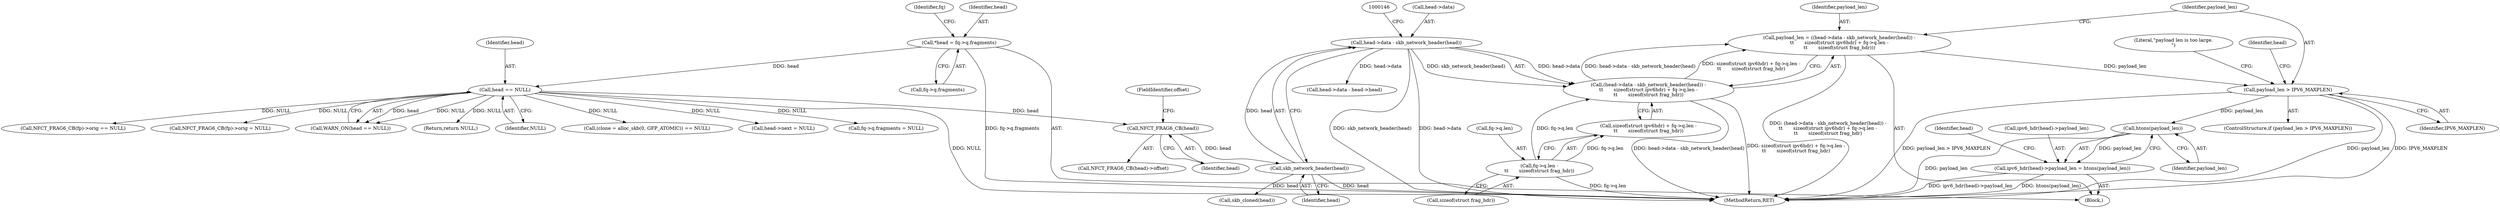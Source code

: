digraph "0_linux_9e2dcf72023d1447f09c47d77c99b0c49659e5ce_0@integer" {
"1000135" [label="(Call,payload_len = ((head->data - skb_network_header(head)) -\n\t\t       sizeof(struct ipv6hdr) + fq->q.len -\n\t\t       sizeof(struct frag_hdr)))"];
"1000137" [label="(Call,(head->data - skb_network_header(head)) -\n\t\t       sizeof(struct ipv6hdr) + fq->q.len -\n\t\t       sizeof(struct frag_hdr))"];
"1000138" [label="(Call,head->data - skb_network_header(head))"];
"1000142" [label="(Call,skb_network_header(head))"];
"1000131" [label="(Call,NFCT_FRAG6_CB(head))"];
"1000125" [label="(Call,head == NULL)"];
"1000114" [label="(Call,*head = fq->q.fragments)"];
"1000147" [label="(Call,fq->q.len -\n\t\t       sizeof(struct frag_hdr))"];
"1000156" [label="(Call,payload_len > IPV6_MAXPLEN)"];
"1000462" [label="(Call,htons(payload_len))"];
"1000457" [label="(Call,ipv6_hdr(head)->payload_len = htons(payload_len))"];
"1000139" [label="(Call,head->data)"];
"1000166" [label="(Identifier,head)"];
"1000482" [label="(Call,fq->q.fragments = NULL)"];
"1000126" [label="(Identifier,head)"];
"1000467" [label="(Identifier,head)"];
"1000462" [label="(Call,htons(payload_len))"];
"1000130" [label="(Call,NFCT_FRAG6_CB(head)->offset)"];
"1000143" [label="(Identifier,head)"];
"1000137" [label="(Call,(head->data - skb_network_header(head)) -\n\t\t       sizeof(struct ipv6hdr) + fq->q.len -\n\t\t       sizeof(struct frag_hdr))"];
"1000157" [label="(Identifier,payload_len)"];
"1000498" [label="(Call,NFCT_FRAG6_CB(fp)->orig == NULL)"];
"1000155" [label="(ControlStructure,if (payload_len > IPV6_MAXPLEN))"];
"1000458" [label="(Call,ipv6_hdr(head)->payload_len)"];
"1000165" [label="(Call,skb_cloned(head))"];
"1000110" [label="(Block,)"];
"1000161" [label="(Literal,\"payload len is too large.\n\")"];
"1000156" [label="(Call,payload_len > IPV6_MAXPLEN)"];
"1000142" [label="(Call,skb_network_header(head))"];
"1000538" [label="(Call,NFCT_FRAG6_CB(fp)->orig = NULL)"];
"1000457" [label="(Call,ipv6_hdr(head)->payload_len = htons(payload_len))"];
"1000136" [label="(Identifier,payload_len)"];
"1000138" [label="(Call,head->data - skb_network_header(head))"];
"1000135" [label="(Call,payload_len = ((head->data - skb_network_header(head)) -\n\t\t       sizeof(struct ipv6hdr) + fq->q.len -\n\t\t       sizeof(struct frag_hdr)))"];
"1000147" [label="(Call,fq->q.len -\n\t\t       sizeof(struct frag_hdr))"];
"1000148" [label="(Call,fq->q.len)"];
"1000124" [label="(Call,WARN_ON(head == NULL))"];
"1000153" [label="(Call,sizeof(struct frag_hdr))"];
"1000133" [label="(FieldIdentifier,offset)"];
"1000556" [label="(MethodReturn,RET)"];
"1000131" [label="(Call,NFCT_FRAG6_CB(head))"];
"1000554" [label="(Return,return NULL;)"];
"1000125" [label="(Call,head == NULL)"];
"1000127" [label="(Identifier,NULL)"];
"1000187" [label="(Call,(clone = alloc_skb(0, GFP_ATOMIC)) == NULL)"];
"1000116" [label="(Call,fq->q.fragments)"];
"1000115" [label="(Identifier,head)"];
"1000438" [label="(Call,head->next = NULL)"];
"1000463" [label="(Identifier,payload_len)"];
"1000132" [label="(Identifier,head)"];
"1000114" [label="(Call,*head = fq->q.fragments)"];
"1000158" [label="(Identifier,IPV6_MAXPLEN)"];
"1000123" [label="(Identifier,fq)"];
"1000318" [label="(Call,head->data - head->head)"];
"1000144" [label="(Call,sizeof(struct ipv6hdr) + fq->q.len -\n\t\t       sizeof(struct frag_hdr))"];
"1000135" -> "1000110"  [label="AST: "];
"1000135" -> "1000137"  [label="CFG: "];
"1000136" -> "1000135"  [label="AST: "];
"1000137" -> "1000135"  [label="AST: "];
"1000157" -> "1000135"  [label="CFG: "];
"1000135" -> "1000556"  [label="DDG: (head->data - skb_network_header(head)) -\n\t\t       sizeof(struct ipv6hdr) + fq->q.len -\n\t\t       sizeof(struct frag_hdr)"];
"1000137" -> "1000135"  [label="DDG: head->data - skb_network_header(head)"];
"1000137" -> "1000135"  [label="DDG: sizeof(struct ipv6hdr) + fq->q.len -\n\t\t       sizeof(struct frag_hdr)"];
"1000135" -> "1000156"  [label="DDG: payload_len"];
"1000137" -> "1000144"  [label="CFG: "];
"1000138" -> "1000137"  [label="AST: "];
"1000144" -> "1000137"  [label="AST: "];
"1000137" -> "1000556"  [label="DDG: sizeof(struct ipv6hdr) + fq->q.len -\n\t\t       sizeof(struct frag_hdr)"];
"1000137" -> "1000556"  [label="DDG: head->data - skb_network_header(head)"];
"1000138" -> "1000137"  [label="DDG: head->data"];
"1000138" -> "1000137"  [label="DDG: skb_network_header(head)"];
"1000147" -> "1000137"  [label="DDG: fq->q.len"];
"1000138" -> "1000142"  [label="CFG: "];
"1000139" -> "1000138"  [label="AST: "];
"1000142" -> "1000138"  [label="AST: "];
"1000146" -> "1000138"  [label="CFG: "];
"1000138" -> "1000556"  [label="DDG: skb_network_header(head)"];
"1000138" -> "1000556"  [label="DDG: head->data"];
"1000142" -> "1000138"  [label="DDG: head"];
"1000138" -> "1000318"  [label="DDG: head->data"];
"1000142" -> "1000143"  [label="CFG: "];
"1000143" -> "1000142"  [label="AST: "];
"1000142" -> "1000556"  [label="DDG: head"];
"1000131" -> "1000142"  [label="DDG: head"];
"1000142" -> "1000165"  [label="DDG: head"];
"1000131" -> "1000130"  [label="AST: "];
"1000131" -> "1000132"  [label="CFG: "];
"1000132" -> "1000131"  [label="AST: "];
"1000133" -> "1000131"  [label="CFG: "];
"1000125" -> "1000131"  [label="DDG: head"];
"1000125" -> "1000124"  [label="AST: "];
"1000125" -> "1000127"  [label="CFG: "];
"1000126" -> "1000125"  [label="AST: "];
"1000127" -> "1000125"  [label="AST: "];
"1000124" -> "1000125"  [label="CFG: "];
"1000125" -> "1000556"  [label="DDG: NULL"];
"1000125" -> "1000124"  [label="DDG: head"];
"1000125" -> "1000124"  [label="DDG: NULL"];
"1000114" -> "1000125"  [label="DDG: head"];
"1000125" -> "1000187"  [label="DDG: NULL"];
"1000125" -> "1000438"  [label="DDG: NULL"];
"1000125" -> "1000482"  [label="DDG: NULL"];
"1000125" -> "1000498"  [label="DDG: NULL"];
"1000125" -> "1000538"  [label="DDG: NULL"];
"1000125" -> "1000554"  [label="DDG: NULL"];
"1000114" -> "1000110"  [label="AST: "];
"1000114" -> "1000116"  [label="CFG: "];
"1000115" -> "1000114"  [label="AST: "];
"1000116" -> "1000114"  [label="AST: "];
"1000123" -> "1000114"  [label="CFG: "];
"1000114" -> "1000556"  [label="DDG: fq->q.fragments"];
"1000147" -> "1000144"  [label="AST: "];
"1000147" -> "1000153"  [label="CFG: "];
"1000148" -> "1000147"  [label="AST: "];
"1000153" -> "1000147"  [label="AST: "];
"1000144" -> "1000147"  [label="CFG: "];
"1000147" -> "1000556"  [label="DDG: fq->q.len"];
"1000147" -> "1000144"  [label="DDG: fq->q.len"];
"1000156" -> "1000155"  [label="AST: "];
"1000156" -> "1000158"  [label="CFG: "];
"1000157" -> "1000156"  [label="AST: "];
"1000158" -> "1000156"  [label="AST: "];
"1000161" -> "1000156"  [label="CFG: "];
"1000166" -> "1000156"  [label="CFG: "];
"1000156" -> "1000556"  [label="DDG: payload_len"];
"1000156" -> "1000556"  [label="DDG: IPV6_MAXPLEN"];
"1000156" -> "1000556"  [label="DDG: payload_len > IPV6_MAXPLEN"];
"1000156" -> "1000462"  [label="DDG: payload_len"];
"1000462" -> "1000457"  [label="AST: "];
"1000462" -> "1000463"  [label="CFG: "];
"1000463" -> "1000462"  [label="AST: "];
"1000457" -> "1000462"  [label="CFG: "];
"1000462" -> "1000556"  [label="DDG: payload_len"];
"1000462" -> "1000457"  [label="DDG: payload_len"];
"1000457" -> "1000110"  [label="AST: "];
"1000458" -> "1000457"  [label="AST: "];
"1000467" -> "1000457"  [label="CFG: "];
"1000457" -> "1000556"  [label="DDG: htons(payload_len)"];
"1000457" -> "1000556"  [label="DDG: ipv6_hdr(head)->payload_len"];
}
